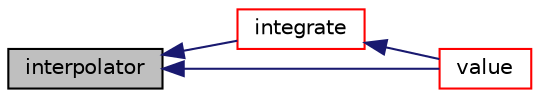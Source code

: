 digraph "interpolator"
{
  bgcolor="transparent";
  edge [fontname="Helvetica",fontsize="10",labelfontname="Helvetica",labelfontsize="10"];
  node [fontname="Helvetica",fontsize="10",shape=record];
  rankdir="LR";
  Node1 [label="interpolator",height=0.2,width=0.4,color="black", fillcolor="grey75", style="filled", fontcolor="black"];
  Node1 -> Node2 [dir="back",color="midnightblue",fontsize="10",style="solid",fontname="Helvetica"];
  Node2 [label="integrate",height=0.2,width=0.4,color="red",URL="$a02625.html#a866eeb2a77f2aed146549c89a5e57ad1",tooltip="Integrate between two (scalar) values. "];
  Node2 -> Node3 [dir="back",color="midnightblue",fontsize="10",style="solid",fontname="Helvetica"];
  Node3 [label="value",height=0.2,width=0.4,color="red",URL="$a02625.html#a11c9a322bf227de8b6c3153f0390aa52",tooltip="Return Table value. "];
  Node1 -> Node3 [dir="back",color="midnightblue",fontsize="10",style="solid",fontname="Helvetica"];
}

